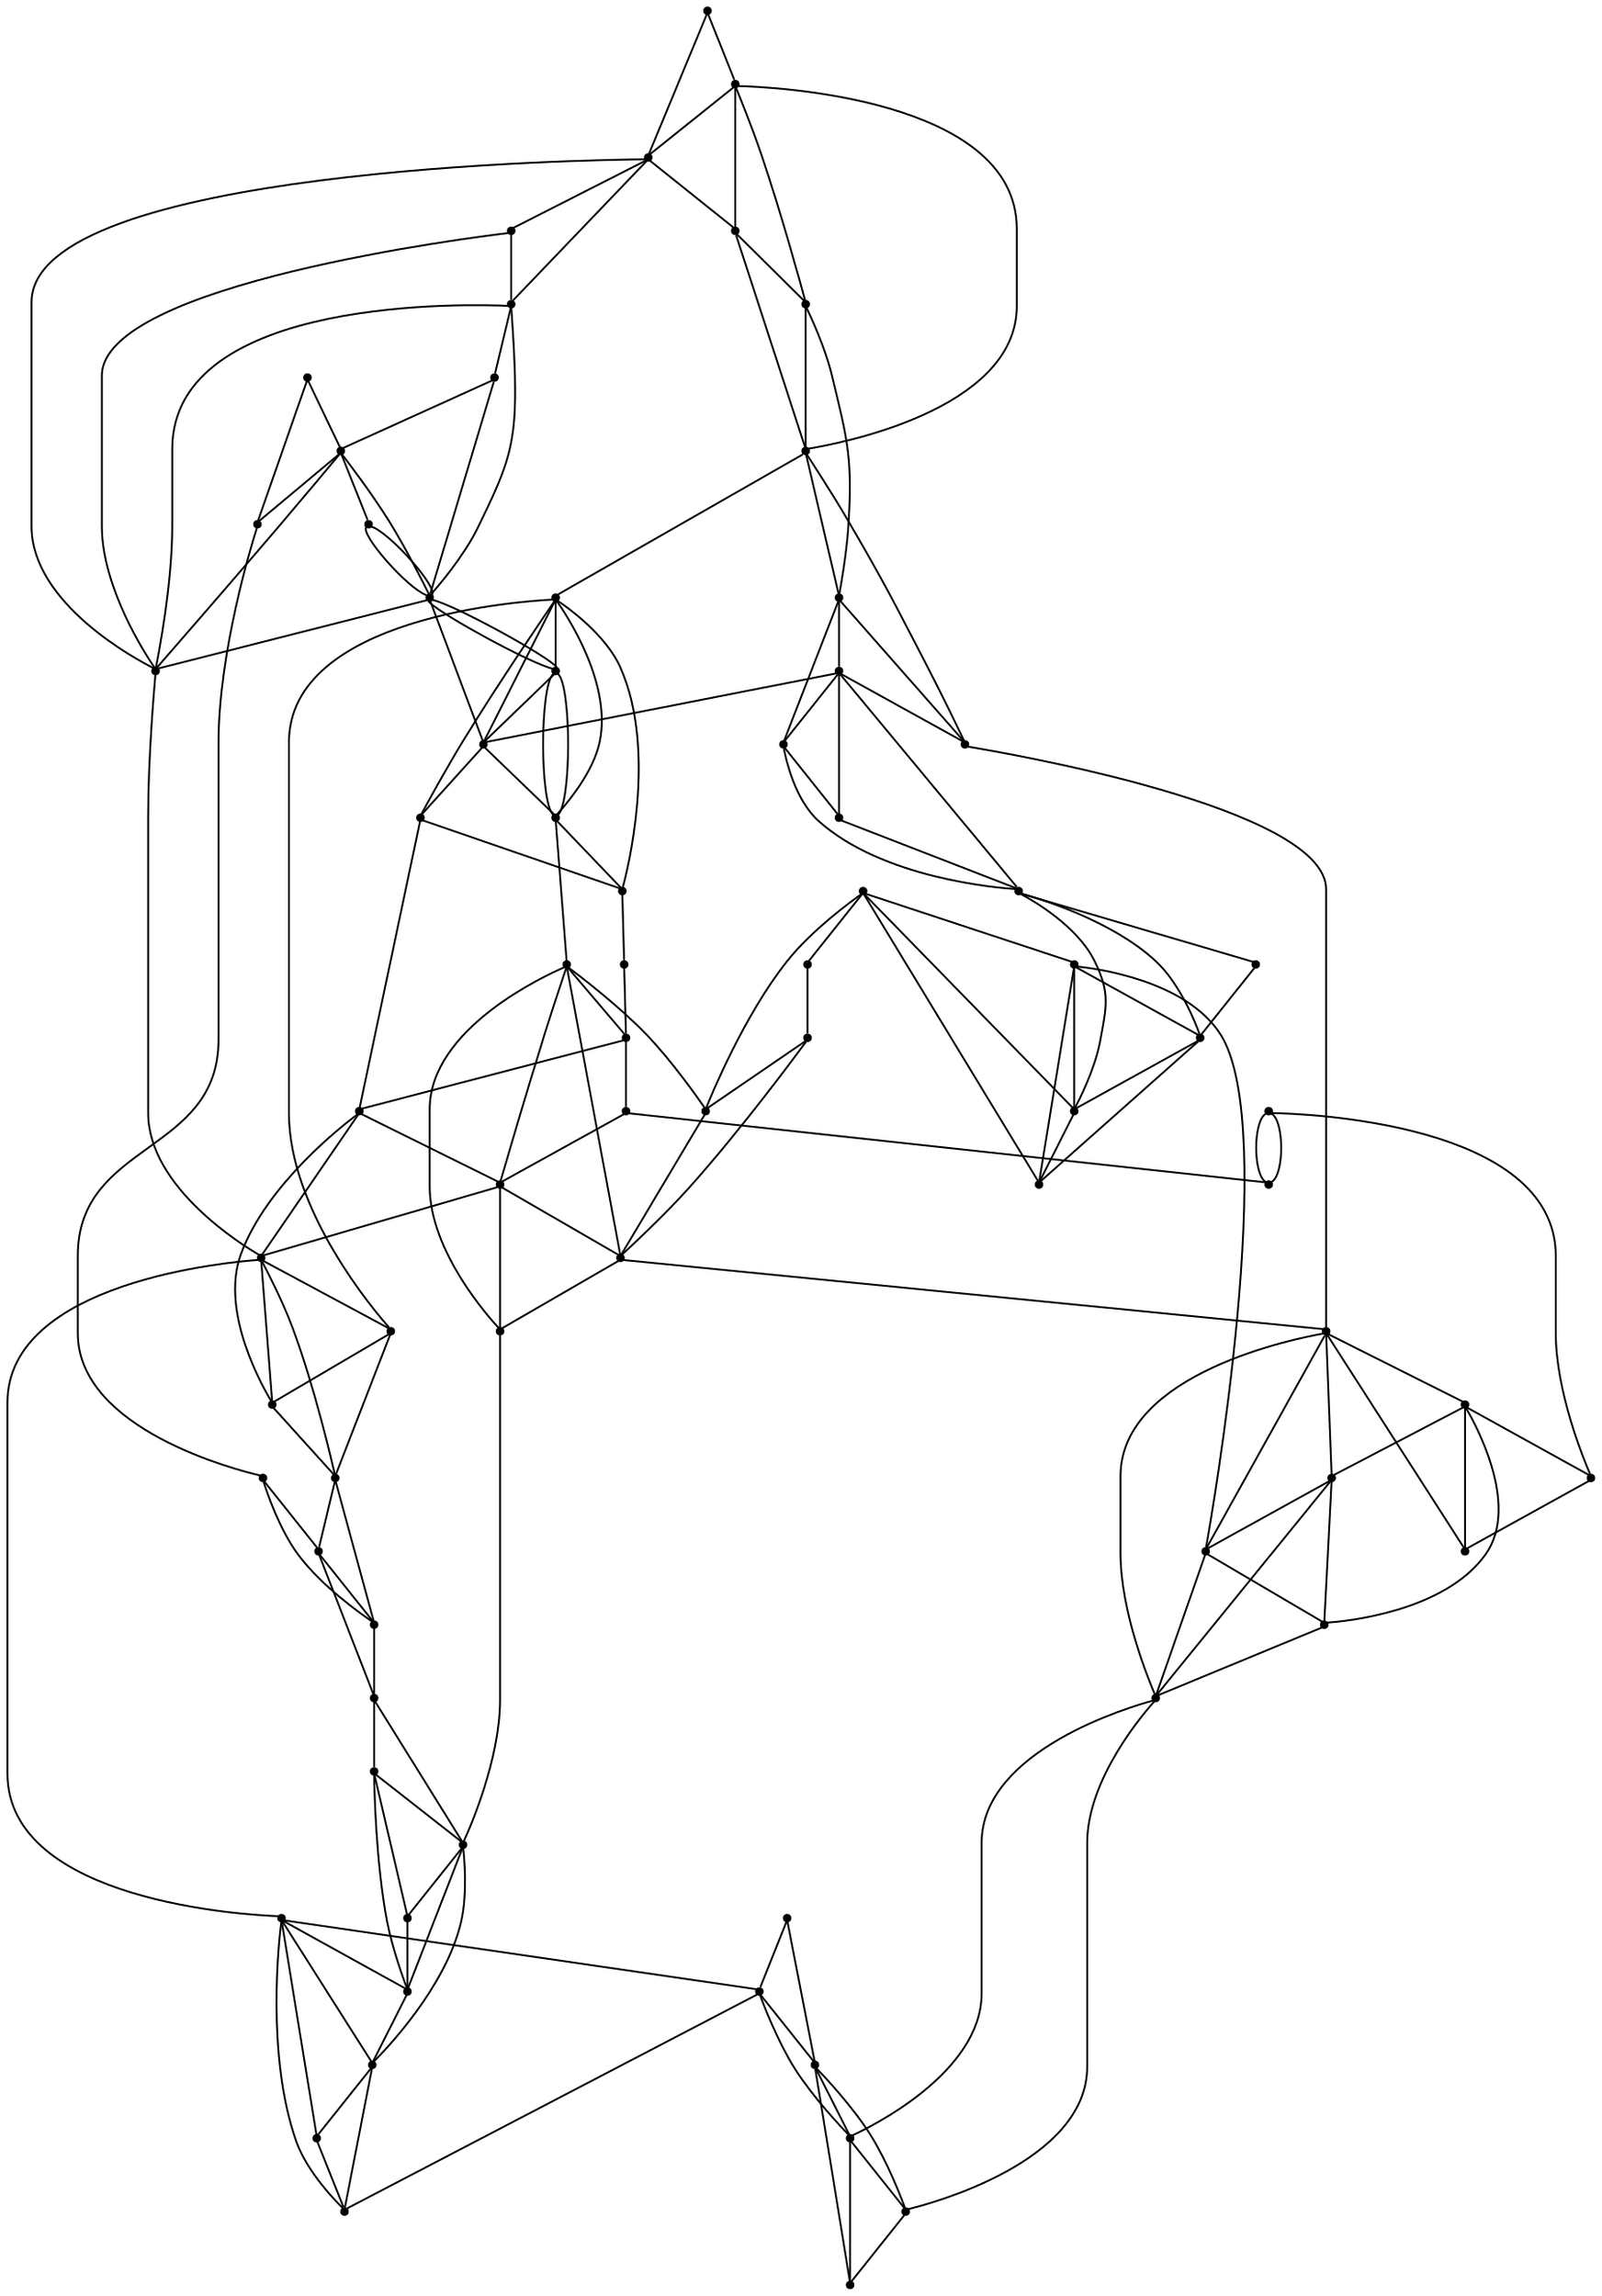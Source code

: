 graph {
  node [shape=point,comment="{\"directed\":false,\"doi\":\"10.1007/11618058_3\",\"figure\":\"5 (9)\"}"]

  v0 [pos="856.770843931686,2274.5246761723565"]
  v1 [pos="851.9043082303779,2289.024594792148"]
  v2 [pos="867.0894213299417,2250.3871156458263"]
  v3 [pos="862.6719431322674,2243.4860739791598"]
  v4 [pos="858.0940111736919,2229.399604964674"]
  v5 [pos="848.4744799236919,2214.5578894698824"]
  v6 [pos="837.6349722928778,2204.7287497604098"]
  v7 [pos="840.86474609375,2312.27466599983"]
  v8 [pos="821.3861078306686,2195.8277258956637"]
  v9 [pos="805.8874159702036,2312.3621497237887"]
  v10 [pos="825.6400481468023,2325.340194869459"]
  v11 [pos="792.6140920239826,2176.3392005050387"]
  v12 [pos="815.2714412245639,2335.4204688155855"]
  v13 [pos="794.8145008175873,2185.3495790247325"]
  v14 [pos="804.7424123364826,2347.8568905278253"]
  v15 [pos="791.3565656795058,2325.3892773076104"]
  v16 [pos="754.3111577943313,2184.6069210454034"]
  v17 [pos="782.7612327398256,2355.7141496424083"]
  v18 [pos="719.8474450399709,2312.3641842289967"]
  v19 [pos="607.6171852289244,2312.865244714837"]
  v20 [pos="771.7987895167151,2359.0652340336846"]
  v21 [pos="759.9736668786338,2189.861094324212"]
  v22 [pos="769.4045739462209,2184.7745769902276"]
  v23 [pos="689.4459642986919,2092.020403711419"]
  v24 [pos="715.4830963844477,2199.206848311842"]
  v25 [pos="750.7104628452034,2360.9557979985284"]
  v26 [pos="733.079085664971,2364.224643874586"]
  v27 [pos="742.1755564135174,2357.594413924635"]
  v28 [pos="741.1472247456395,2201.815211145501"]
  v29 [pos="748.417355559593,2194.94125382942"]
  v30 [pos="729.7201285428779,2209.9861019536065"]
  v31 [pos="712.5408770893896,2188.1735994104747"]
  v32 [pos="615.1925644985465,2185.914217798333"]
  v33 [pos="734.6147551780523,2348.09747076871"]
  v34 [pos="720.8424077943314,2337.6579159184503"]
  v35 [pos="717.7543445675872,2218.9651999557223"]
  v36 [pos="725.8475222565406,2333.4766898238863"]
  v37 [pos="705.8344249636627,2230.0902559046153"]
  v38 [pos="604.8093795421512,2343.1663387700128"]
  v39 [pos="693.1997842478197,2238.830808171054"]
  v40 [pos="701.013737736192,2278.843422103346"]
  v41 [pos="708.1744299600291,2239.026629297356"]
  v42 [pos="642.7726948582849,2279.0319317265557"]
  v43 [pos="680.1608852652616,2249.266294010898"]
  v44 [pos="700.2344090661337,2140.00166591845"]
  v45 [pos="698.0631881359011,2131.4236197555265"]
  v46 [pos="689.4615756722384,2228.923594324212"]
  v47 [pos="701.2721043786337,2160.2402243697848"]
  v48 [pos="666.5896098292151,2259.616330631992"]
  v49 [pos="689.2854946402616,2107.407875228346"]
  v50 [pos="682.5446720566861,2095.0151953780855"]
  v51 [pos="659.2351267260174,2268.578834701002"]
  v52 [pos="627.2406181867732,2287.4412411137628"]
  v53 [pos="665.5654592114826,2079.723536340813"]
  v54 [pos="656.3293922601745,2078.255895146152"]
  v55 [pos="651.704562590843,2075.270385909498"]
  v56 [pos="633.3678120457848,2094.9808631026945"]
  v57 [pos="615.0060705850291,2279.124692448398"]
  v58 [pos="627.6875931140988,2097.6975633386974"]
  v59 [pos="605.1834007085755,2307.0808285161065"]
  v60 [pos="584.7212777071221,2231.582883366367"]
  v61 [pos="609.8884334120639,2159.497566390455"]
  v62 [pos="608.9841183684593,2138.195533919752"]
  v63 [pos="596.5943154978198,2316.080907353183"]
  v64 [pos="590.1306027434593,2324.224586654127"]
  v65 [pos="586.8039494004361,2195.064214237949"]
  v66 [pos="587.7020326126453,2334.17039252164"]
  v67 [pos="580.6653093204941,2321.1725109501886"]
  v68 [pos="565.8562999636628,2283.5902406458263"]
  v69 [pos="568.2056845021802,2295.0808081710543"]
  v70 [pos="573.818179960029,2303.410072493971"]
  v71 [pos="585.4839139716569,2338.5871761723565"]
  v72 [pos="572.3971157340117,2230.3860856775646"]
  v73 [pos="564.9978174963663,2245.149536300123"]
  v74 [pos="562.2097883357558,2260.2663550460543"]
  v75 [pos="560.5751090116279,2271.123555668613"]

  v0 -- v1 [id="-1",pos="856.770843931686,2274.5246761723565 851.9043082303779,2289.024594792148 851.9043082303779,2289.024594792148 851.9043082303779,2289.024594792148"]
  v75 -- v74 [id="-2",pos="560.5751090116279,2271.123555668613 562.2097883357558,2260.2663550460543 562.2097883357558,2260.2663550460543 562.2097883357558,2260.2663550460543"]
  v74 -- v73 [id="-4",pos="562.2097883357558,2260.2663550460543 564.9978174963663,2245.149536300123 564.9978174963663,2245.149536300123 564.9978174963663,2245.149536300123"]
  v74 -- v72 [id="-6",pos="562.2097883357558,2260.2663550460543 572.3971157340117,2230.3860856775646 572.3971157340117,2230.3860856775646 572.3971157340117,2230.3860856775646"]
  v75 -- v68 [id="-13",pos="560.5751090116279,2271.123555668613 565.8562999636628,2283.5902406458263 565.8562999636628,2283.5902406458263 565.8562999636628,2283.5902406458263"]
  v68 -- v69 [id="-14",pos="565.8562999636628,2283.5902406458263 568.2056845021802,2295.0808081710543 568.2056845021802,2295.0808081710543 568.2056845021802,2295.0808081710543"]
  v68 -- v70 [id="-17",pos="565.8562999636628,2283.5902406458263 573.818179960029,2303.410072493971 573.818179960029,2303.410072493971 573.818179960029,2303.410072493971"]
  v73 -- v72 [id="-24",pos="564.9978174963663,2245.149536300123 572.3971157340117,2230.3860856775646 572.3971157340117,2230.3860856775646 572.3971157340117,2230.3860856775646"]
  v74 -- v68 [id="-25",pos="562.2097883357558,2260.2663550460543 565.8562999636628,2283.5902406458263 565.8562999636628,2283.5902406458263 565.8562999636628,2283.5902406458263"]
  v74 -- v60 [id="-29",pos="562.2097883357558,2260.2663550460543 584.7212777071221,2231.582883366367 584.7212777071221,2231.582883366367 584.7212777071221,2231.582883366367"]
  v72 -- v65 [id="-41",pos="572.3971157340117,2230.3860856775646 586.8039494004361,2195.064214237949 586.8039494004361,2195.064214237949 586.8039494004361,2195.064214237949"]
  v68 -- v73 [id="-42",pos="565.8562999636628,2283.5902406458263 564.9978174963663,2245.149536300123 564.9978174963663,2245.149536300123 564.9978174963663,2245.149536300123"]
  v73 -- v60 [id="-52",pos="564.9978174963663,2245.149536300123 584.7212777071221,2231.582883366367 584.7212777071221,2231.582883366367 584.7212777071221,2231.582883366367"]
  v68 -- v19 [id="-62",pos="565.8562999636628,2283.5902406458263 607.6171852289244,2312.865244714837 607.6171852289244,2312.865244714837 607.6171852289244,2312.865244714837"]
  v2 -- v0 [id="-67",pos="867.0894213299417,2250.3871156458263 856.770843931686,2274.5246761723565 856.770843931686,2274.5246761723565 856.770843931686,2274.5246761723565"]
  v69 -- v70 [id="-69",pos="568.2056845021802,2295.0808081710543 573.818179960029,2303.410072493971 573.818179960029,2303.410072493971 573.818179960029,2303.410072493971"]
  v70 -- v67 [id="-70",pos="573.818179960029,2303.410072493971 580.6653093204941,2321.1725109501886 580.6653093204941,2321.1725109501886 580.6653093204941,2321.1725109501886"]
  v69 -- v19 [id="-73",pos="568.2056845021802,2295.0808081710543 607.6171852289244,2312.865244714837 607.6171852289244,2312.865244714837 607.6171852289244,2312.865244714837"]
  v72 -- v60 [id="-92",pos="572.3971157340117,2230.3860856775646 584.7212777071221,2231.582883366367 584.7212777071221,2231.582883366367 584.7212777071221,2231.582883366367"]
  v70 -- v63 [id="-96",pos="573.818179960029,2303.410072493971 596.5943154978198,2316.080907353183 596.5943154978198,2316.080907353183 596.5943154978198,2316.080907353183"]
  v70 -- v19 [id="-97",pos="573.818179960029,2303.410072493971 607.6171852289244,2312.865244714837 607.6171852289244,2312.865244714837 607.6171852289244,2312.865244714837"]
  v67 -- v66 [id="-106",pos="580.6653093204941,2321.1725109501886 587.7020326126453,2334.17039252164 587.7020326126453,2334.17039252164 587.7020326126453,2334.17039252164"]
  v67 -- v63 [id="-107",pos="580.6653093204941,2321.1725109501886 596.5943154978198,2316.080907353183 596.5943154978198,2316.080907353183 596.5943154978198,2316.080907353183"]
  v63 -- v19 [id="-115",pos="596.5943154978198,2316.080907353183 607.6171852289244,2312.865244714837 607.6171852289244,2312.865244714837 607.6171852289244,2312.865244714837"]
  v71 -- v66 [id="-120",pos="585.4839139716569,2338.5871761723565 587.7020326126453,2334.17039252164 587.7020326126453,2334.17039252164 587.7020326126453,2334.17039252164"]
  v66 -- v64 [id="-121",pos="587.7020326126453,2334.17039252164 590.1306027434593,2324.224586654127 590.1306027434593,2324.224586654127 590.1306027434593,2324.224586654127"]
  v60 -- v65 [id="-123",pos="584.7212777071221,2231.582883366367 586.8039494004361,2195.064214237949 586.8039494004361,2195.064214237949 586.8039494004361,2195.064214237949"]
  v66 -- v63 [id="-131",pos="587.7020326126453,2334.17039252164 596.5943154978198,2316.080907353183 596.5943154978198,2316.080907353183 596.5943154978198,2316.080907353183"]
  v60 -- v32 [id="-137",pos="584.7212777071221,2231.582883366367 615.1925644985465,2185.914217798333 615.1925644985465,2185.914217798333 615.1925644985465,2185.914217798333"]
  v64 -- v63 [id="-146",pos="590.1306027434593,2324.224586654127 596.5943154978198,2316.080907353183 596.5943154978198,2316.080907353183 596.5943154978198,2316.080907353183"]
  v71 -- v38 [id="-155",pos="585.4839139716569,2338.5871761723565 604.8093795421512,2343.1663387700128 604.8093795421512,2343.1663387700128 604.8093795421512,2343.1663387700128"]
  v60 -- v42 [id="-159",pos="584.7212777071221,2231.582883366367 642.7726948582849,2279.0319317265557 642.7726948582849,2279.0319317265557 642.7726948582849,2279.0319317265557"]
  v65 -- v62 [id="-165",pos="586.8039494004361,2195.064214237949 608.9841183684593,2138.195533919752 608.9841183684593,2138.195533919752 608.9841183684593,2138.195533919752"]
  v65 -- v61 [id="-172",pos="586.8039494004361,2195.064214237949 609.8884334120639,2159.497566390455 609.8884334120639,2159.497566390455 609.8884334120639,2159.497566390455"]
  v65 -- v32 [id="-180",pos="586.8039494004361,2195.064214237949 615.1925644985465,2185.914217798333 615.1925644985465,2185.914217798333 615.1925644985465,2185.914217798333"]
  v66 -- v19 [id="-181",pos="587.7020326126453,2334.17039252164 607.6171852289244,2312.865244714837 607.6171852289244,2312.865244714837 607.6171852289244,2312.865244714837"]
  v64 -- v63 [id="-183",pos="590.1306027434593,2324.224586654127 588.9762354651162,2332.0943071131114 588.9762354651162,2332.0943071131114 588.9762354651162,2332.0943071131114 589.7346747819768,2332.3610816085543 589.7346747819768,2332.3610816085543 589.7346747819768,2332.3610816085543 596.5943154978198,2316.080907353183 596.5943154978198,2316.080907353183 596.5943154978198,2316.080907353183"]
  v63 -- v59 [id="-186",pos="596.5943154978198,2316.080907353183 589.2262718023255,2332.1484758142833 589.2262718023255,2332.1484758142833 589.2262718023255,2332.1484758142833 589.9389262354651,2332.4943416997003 589.9389262354651,2332.4943416997003 589.9389262354651,2332.4943416997003 605.1834007085755,2307.0808285161065 605.1834007085755,2307.0808285161065 605.1834007085755,2307.0808285161065"]
  v63 -- v59 [id="-187",pos="596.5943154978198,2316.080907353183 605.1834007085755,2307.0808285161065 605.1834007085755,2307.0808285161065 605.1834007085755,2307.0808285161065"]
  v66 -- v38 [id="-190",pos="587.7020326126453,2334.17039252164 604.8093795421512,2343.1663387700128 604.8093795421512,2343.1663387700128 604.8093795421512,2343.1663387700128"]
  v63 -- v57 [id="-214",pos="596.5943154978198,2316.080907353183 615.0060705850291,2279.124692448398 615.0060705850291,2279.124692448398 615.0060705850291,2279.124692448398"]
  v59 -- v52 [id="-220",pos="605.1834007085755,2307.0808285161065 627.2406181867732,2287.4412411137628 627.2406181867732,2287.4412411137628 627.2406181867732,2287.4412411137628"]
  v59 -- v52 [id="-233",pos="605.1834007085755,2307.0808285161065 600.7033975290698,2313.8028337244396 600.7033975290698,2313.8028337244396 600.7033975290698,2313.8028337244396 601.3034974563953,2314.2944210454034 601.3034974563953,2314.2944210454034 601.3034974563953,2314.2944210454034 627.2406181867732,2287.4412411137628 627.2406181867732,2287.4412411137628 627.2406181867732,2287.4412411137628"]
  v52 -- v46 [id="-245",pos="627.2406181867732,2287.4412411137628 689.4615756722384,2228.923594324212 689.4615756722384,2228.923594324212 689.4615756722384,2228.923594324212"]
  v59 -- v57 [id="-251",pos="605.1834007085755,2307.0808285161065 615.0060705850291,2279.124692448398 615.0060705850291,2279.124692448398 615.0060705850291,2279.124692448398"]
  v52 -- v42 [id="-267",pos="627.2406181867732,2287.4412411137628 642.7726948582849,2279.0319317265557 642.7726948582849,2279.0319317265557 642.7726948582849,2279.0319317265557"]
  v38 -- v26 [id="-270",pos="604.8093795421512,2343.1663387700128 733.079085664971,2364.224643874586 733.079085664971,2364.224643874586 733.079085664971,2364.224643874586"]
  v62 -- v58 [id="-279",pos="608.9841183684593,2138.195533919752 627.6875931140988,2097.6975633386974 627.6875931140988,2097.6975633386974 627.6875931140988,2097.6975633386974"]
  v61 -- v62 [id="-280",pos="609.8884334120639,2159.497566390455 608.9841183684593,2138.195533919752 608.9841183684593,2138.195533919752 608.9841183684593,2138.195533919752"]
  v62 -- v56 [id="-282",pos="608.9841183684593,2138.195533919752 633.3678120457848,2094.9808631026945 633.3678120457848,2094.9808631026945 633.3678120457848,2094.9808631026945"]
  v61 -- v32 [id="-285",pos="609.8884334120639,2159.497566390455 615.1925644985465,2185.914217798333 615.1925644985465,2185.914217798333 615.1925644985465,2185.914217798333"]
  v19 -- v18 [id="-286",pos="607.6171852289244,2312.865244714837 719.8474450399709,2312.3641842289967 719.8474450399709,2312.3641842289967 719.8474450399709,2312.3641842289967"]
  v18 -- v9 [id="-287",pos="719.8474450399709,2312.3641842289967 805.8874159702036,2312.3621497237887 805.8874159702036,2312.3621497237887 805.8874159702036,2312.3621497237887"]
  v61 -- v58 [id="-290",pos="609.8884334120639,2159.497566390455 627.6875931140988,2097.6975633386974 627.6875931140988,2097.6975633386974 627.6875931140988,2097.6975633386974"]
  v61 -- v56 [id="-291",pos="609.8884334120639,2159.497566390455 633.3678120457848,2094.9808631026945 633.3678120457848,2094.9808631026945 633.3678120457848,2094.9808631026945"]
  v61 -- v57 [id="-295",pos="609.8884334120639,2159.497566390455 615.0060705850291,2279.124692448398 615.0060705850291,2279.124692448398 615.0060705850291,2279.124692448398"]
  v57 -- v51 [id="-318",pos="615.0060705850291,2279.124692448398 659.2351267260174,2268.578834701002 659.2351267260174,2268.578834701002 659.2351267260174,2268.578834701002"]
  v57 -- v52 [id="-319",pos="615.0060705850291,2279.124692448398 627.2406181867732,2287.4412411137628 627.2406181867732,2287.4412411137628 627.2406181867732,2287.4412411137628"]
  v57 -- v42 [id="-320",pos="615.0060705850291,2279.124692448398 642.7726948582849,2279.0319317265557 642.7726948582849,2279.0319317265557 642.7726948582849,2279.0319317265557"]
  v32 -- v16 [id="-323",pos="615.1925644985465,2185.914217798333 754.3111577943313,2184.6069210454034 754.3111577943313,2184.6069210454034 754.3111577943313,2184.6069210454034"]
  v52 -- v48 [id="-340",pos="627.2406181867732,2287.4412411137628 666.5896098292151,2259.616330631992 666.5896098292151,2259.616330631992 666.5896098292151,2259.616330631992"]
  v42 -- v51 [id="-342",pos="642.7726948582849,2279.0319317265557 659.2351267260174,2268.578834701002 659.2351267260174,2268.578834701002 659.2351267260174,2268.578834701002"]
  v58 -- v56 [id="-344",pos="627.6875931140988,2097.6975633386974 633.3678120457848,2094.9808631026945 633.3678120457848,2094.9808631026945 633.3678120457848,2094.9808631026945"]
  v56 -- v55 [id="-345",pos="633.3678120457848,2094.9808631026945 651.704562590843,2075.270385909498 651.704562590843,2075.270385909498 651.704562590843,2075.270385909498"]
  v56 -- v54 [id="-347",pos="633.3678120457848,2094.9808631026945 656.3293922601745,2078.255895146152 656.3293922601745,2078.255895146152 656.3293922601745,2078.255895146152"]
  v56 -- v53 [id="-363",pos="633.3678120457848,2094.9808631026945 665.5654592114826,2079.723536340813 665.5654592114826,2079.723536340813 665.5654592114826,2079.723536340813"]
  v42 -- v59 [id="-373",pos="642.7726948582849,2279.0319317265557 605.1834007085755,2307.0808285161065 605.1834007085755,2307.0808285161065 605.1834007085755,2307.0808285161065"]
  v42 -- v48 [id="-375",pos="642.7726948582849,2279.0319317265557 666.5896098292151,2259.616330631992 666.5896098292151,2259.616330631992 666.5896098292151,2259.616330631992"]
  v48 -- v43 [id="-377",pos="666.5896098292151,2259.616330631992 680.1608852652616,2249.266294010898 680.1608852652616,2249.266294010898 680.1608852652616,2249.266294010898"]
  v42 -- v34 [id="-382",pos="642.7726948582849,2279.0319317265557 720.8424077943314,2337.6579159184503 720.8424077943314,2337.6579159184503 720.8424077943314,2337.6579159184503"]
  v3 -- v4 [id="-384",pos="862.6719431322674,2243.4860739791598 858.0940111736919,2229.399604964674 858.0940111736919,2229.399604964674 858.0940111736919,2229.399604964674"]
  v2 -- v3 [id="-385",pos="867.0894213299417,2250.3871156458263 862.6719431322674,2243.4860739791598 862.6719431322674,2243.4860739791598 862.6719431322674,2243.4860739791598"]
  v55 -- v54 [id="-395",pos="651.704562590843,2075.270385909498 656.3293922601745,2078.255895146152 656.3293922601745,2078.255895146152 656.3293922601745,2078.255895146152"]
  v54 -- v53 [id="-397",pos="656.3293922601745,2078.255895146152 665.5654592114826,2079.723536340813 665.5654592114826,2079.723536340813 665.5654592114826,2079.723536340813"]
  v53 -- v23 [id="-398",pos="665.5654592114826,2079.723536340813 689.4459642986919,2092.020403711419 689.4459642986919,2092.020403711419 689.4459642986919,2092.020403711419"]
  v4 -- v5 [id="-401",pos="858.0940111736919,2229.399604964674 848.4744799236919,2214.5578894698824 848.4744799236919,2214.5578894698824 848.4744799236919,2214.5578894698824"]
  v54 -- v50 [id="-418",pos="656.3293922601745,2078.255895146152 682.5446720566861,2095.0151953780855 682.5446720566861,2095.0151953780855 682.5446720566861,2095.0151953780855"]
  v51 -- v48 [id="-423",pos="659.2351267260174,2268.578834701002 666.5896098292151,2259.616330631992 666.5896098292151,2259.616330631992 666.5896098292151,2259.616330631992"]
  v43 -- v39 [id="-428",pos="680.1608852652616,2249.266294010898 693.1997842478197,2238.830808171054 693.1997842478197,2238.830808171054 693.1997842478197,2238.830808171054"]
  v51 -- v40 [id="-433",pos="659.2351267260174,2268.578834701002 701.013737736192,2278.843422103346 701.013737736192,2278.843422103346 701.013737736192,2278.843422103346"]
  v53 -- v49 [id="-451",pos="665.5654592114826,2079.723536340813 689.2854946402616,2107.407875228346 689.2854946402616,2107.407875228346 689.2854946402616,2107.407875228346"]
  v53 -- v50 [id="-453",pos="665.5654592114826,2079.723536340813 682.5446720566861,2095.0151953780855 682.5446720566861,2095.0151953780855 682.5446720566861,2095.0151953780855"]
  v39 -- v37 [id="-460",pos="693.1997842478197,2238.830808171054 705.8344249636627,2230.0902559046153 705.8344249636627,2230.0902559046153 705.8344249636627,2230.0902559046153"]
  v37 -- v35 [id="-478",pos="705.8344249636627,2230.0902559046153 717.7543445675872,2218.9651999557223 717.7543445675872,2218.9651999557223 717.7543445675872,2218.9651999557223"]
  v50 -- v49 [id="-490",pos="682.5446720566861,2095.0151953780855 689.2854946402616,2107.407875228346 689.2854946402616,2107.407875228346 689.2854946402616,2107.407875228346"]
  v49 -- v45 [id="-491",pos="689.2854946402616,2107.407875228346 698.0631881359011,2131.4236197555265 698.0631881359011,2131.4236197555265 698.0631881359011,2131.4236197555265"]
  v45 -- v44 [id="-492",pos="698.0631881359011,2131.4236197555265 700.2344090661337,2140.00166591845 700.2344090661337,2140.00166591845 700.2344090661337,2140.00166591845"]
  v50 -- v23 [id="-496",pos="682.5446720566861,2095.0151953780855 689.4459642986919,2092.020403711419 689.4459642986919,2092.020403711419 689.4459642986919,2092.020403711419"]
  v23 -- v54 [id="-498",pos="689.4459642986919,2092.020403711419 656.3293922601745,2078.255895146152 656.3293922601745,2078.255895146152 656.3293922601745,2078.255895146152"]
  v49 -- v23 [id="-515",pos="689.2854946402616,2107.407875228346 689.4459642986919,2092.020403711419 689.4459642986919,2092.020403711419 689.4459642986919,2092.020403711419"]
  v46 -- v47 [id="-518",pos="689.4615756722384,2228.923594324212 701.2721043786337,2160.2402243697848 701.2721043786337,2160.2402243697848 701.2721043786337,2160.2402243697848"]
  v46 -- v31 [id="-524",pos="689.4615756722384,2228.923594324212 712.5408770893896,2188.1735994104747 712.5408770893896,2188.1735994104747 712.5408770893896,2188.1735994104747"]
  v49 -- v47 [id="-525",pos="689.2854946402616,2107.407875228346 701.2721043786337,2160.2402243697848 701.2721043786337,2160.2402243697848 701.2721043786337,2160.2402243697848"]
  v46 -- v39 [id="-529",pos="689.4615756722384,2228.923594324212 693.1997842478197,2238.830808171054 693.1997842478197,2238.830808171054 693.1997842478197,2238.830808171054"]
  v39 -- v40 [id="-530",pos="693.1997842478197,2238.830808171054 701.013737736192,2278.843422103346 701.013737736192,2278.843422103346 701.013737736192,2278.843422103346"]
  v46 -- v24 [id="-532",pos="689.4615756722384,2228.923594324212 715.4830963844477,2199.206848311842 715.4830963844477,2199.206848311842 715.4830963844477,2199.206848311842"]
  v23 -- v11 [id="-537",pos="689.4459642986919,2092.020403711419 792.6140920239826,2176.3392005050387 792.6140920239826,2176.3392005050387 792.6140920239826,2176.3392005050387"]
  v46 -- v41 [id="-539",pos="689.4615756722384,2228.923594324212 708.1744299600291,2239.026629297356 708.1744299600291,2239.026629297356 708.1744299600291,2239.026629297356"]
  v35 -- v30 [id="-552",pos="717.7543445675872,2218.9651999557223 729.7201285428779,2209.9861019536065 729.7201285428779,2209.9861019536065 729.7201285428779,2209.9861019536065"]
  v44 -- v47 [id="-566",pos="700.2344090661337,2140.00166591845 701.2721043786337,2160.2402243697848 701.2721043786337,2160.2402243697848 701.2721043786337,2160.2402243697848"]
  v44 -- v31 [id="-569",pos="700.2344090661337,2140.00166591845 712.5408770893896,2188.1735994104747 712.5408770893896,2188.1735994104747 712.5408770893896,2188.1735994104747"]
  v31 -- v24 [id="-570",pos="712.5408770893896,2188.1735994104747 715.4830963844477,2199.206848311842 715.4830963844477,2199.206848311842 715.4830963844477,2199.206848311842"]
  v40 -- v41 [id="-593",pos="701.013737736192,2278.843422103346 708.1744299600291,2239.026629297356 708.1744299600291,2239.026629297356 708.1744299600291,2239.026629297356"]
  v40 -- v36 [id="-608",pos="701.013737736192,2278.843422103346 725.8475222565406,2333.4766898238863 725.8475222565406,2333.4766898238863 725.8475222565406,2333.4766898238863"]
  v40 -- v18 [id="-609",pos="701.013737736192,2278.843422103346 719.8474450399709,2312.3641842289967 719.8474450399709,2312.3641842289967 719.8474450399709,2312.3641842289967"]
  v47 -- v31 [id="-610",pos="701.2721043786337,2160.2402243697848 712.5408770893896,2188.1735994104747 712.5408770893896,2188.1735994104747 712.5408770893896,2188.1735994104747"]
  v37 -- v41 [id="-626",pos="705.8344249636627,2230.0902559046153 708.1744299600291,2239.026629297356 708.1744299600291,2239.026629297356 708.1744299600291,2239.026629297356"]
  v30 -- v28 [id="-632",pos="729.7201285428779,2209.9861019536065 741.1472247456395,2201.815211145501 741.1472247456395,2201.815211145501 741.1472247456395,2201.815211145501"]
  v41 -- v31 [id="-638",pos="708.1744299600291,2239.026629297356 712.5408770893896,2188.1735994104747 712.5408770893896,2188.1735994104747 712.5408770893896,2188.1735994104747"]
  v41 -- v24 [id="-641",pos="708.1744299600291,2239.026629297356 715.4830963844477,2199.206848311842 715.4830963844477,2199.206848311842 715.4830963844477,2199.206848311842"]
  v41 -- v18 [id="-645",pos="708.1744299600291,2239.026629297356 719.8474450399709,2312.3641842289967 719.8474450399709,2312.3641842289967 719.8474450399709,2312.3641842289967"]
  v31 -- v16 [id="-661",pos="712.5408770893896,2188.1735994104747 754.3111577943313,2184.6069210454034 754.3111577943313,2184.6069210454034 754.3111577943313,2184.6069210454034"]
  v24 -- v15 [id="-686",pos="715.4830963844477,2199.206848311842 791.3565656795058,2325.3892773076104 791.3565656795058,2325.3892773076104 791.3565656795058,2325.3892773076104"]
  v28 -- v29 [id="-690",pos="741.1472247456395,2201.815211145501 748.417355559593,2194.94125382942 748.417355559593,2194.94125382942 748.417355559593,2194.94125382942"]
  v18 -- v34 [id="-705",pos="719.8474450399709,2312.3641842289967 720.8424077943314,2337.6579159184503 720.8424077943314,2337.6579159184503 720.8424077943314,2337.6579159184503"]
  v18 -- v36 [id="-707",pos="719.8474450399709,2312.3641842289967 725.8475222565406,2333.4766898238863 725.8475222565406,2333.4766898238863 725.8475222565406,2333.4766898238863"]
  v18 -- v33 [id="-708",pos="719.8474450399709,2312.3641842289967 734.6147551780523,2348.09747076871 734.6147551780523,2348.09747076871 734.6147551780523,2348.09747076871"]
  v34 -- v36 [id="-711",pos="720.8424077943314,2337.6579159184503 725.8475222565406,2333.4766898238863 725.8475222565406,2333.4766898238863 725.8475222565406,2333.4766898238863"]
  v34 -- v33 [id="-714",pos="720.8424077943314,2337.6579159184503 734.6147551780523,2348.09747076871 734.6147551780523,2348.09747076871 734.6147551780523,2348.09747076871"]
  v33 -- v27 [id="-715",pos="734.6147551780523,2348.09747076871 742.1755564135174,2357.594413924635 742.1755564135174,2357.594413924635 742.1755564135174,2357.594413924635"]
  v33 -- v25 [id="-718",pos="734.6147551780523,2348.09747076871 750.7104628452034,2360.9557979985284 750.7104628452034,2360.9557979985284 750.7104628452034,2360.9557979985284"]
  v36 -- v33 [id="-728",pos="725.8475222565406,2333.4766898238863 734.6147551780523,2348.09747076871 734.6147551780523,2348.09747076871 734.6147551780523,2348.09747076871"]
  v30 -- v35 [id="-740",pos="729.7201285428779,2209.9861019536065 728.8189135174418,2206.3486609542574 728.8189135174418,2206.3486609542574 728.8189135174418,2206.3486609542574 707.9608466569767,2217.5984575037364 707.9608466569767,2217.5984575037364 707.9608466569767,2217.5984575037364 710.0654251453489,2220.6901424809503 710.0654251453489,2220.6901424809503 710.0654251453489,2220.6901424809503 717.7543445675872,2218.9651999557223 717.7543445675872,2218.9651999557223 717.7543445675872,2218.9651999557223"]
  v29 -- v21 [id="-746",pos="748.417355559593,2194.94125382942 759.9736668786338,2189.861094324212 759.9736668786338,2189.861094324212 759.9736668786338,2189.861094324212"]
  v26 -- v27 [id="-758",pos="733.079085664971,2364.224643874586 742.1755564135174,2357.594413924635 742.1755564135174,2357.594413924635 742.1755564135174,2357.594413924635"]
  v26 -- v25 [id="-760",pos="733.079085664971,2364.224643874586 750.7104628452034,2360.9557979985284 750.7104628452034,2360.9557979985284 750.7104628452034,2360.9557979985284"]
  v25 -- v20 [id="-762",pos="750.7104628452034,2360.9557979985284 771.7987895167151,2359.0652340336846 771.7987895167151,2359.0652340336846 771.7987895167151,2359.0652340336846"]
  v20 -- v17 [id="-763",pos="771.7987895167151,2359.0652340336846 782.7612327398256,2355.7141496424083 782.7612327398256,2355.7141496424083 782.7612327398256,2355.7141496424083"]
  v21 -- v22 [id="-798",pos="759.9736668786338,2189.861094324212 769.4045739462209,2184.7745769902276 769.4045739462209,2184.7745769902276 769.4045739462209,2184.7745769902276"]
  v27 -- v25 [id="-804",pos="742.1755564135174,2357.594413924635 750.7104628452034,2360.9557979985284 750.7104628452034,2360.9557979985284 750.7104628452034,2360.9557979985284"]
  v27 -- v20 [id="-805",pos="742.1755564135174,2357.594413924635 771.7987895167151,2359.0652340336846 771.7987895167151,2359.0652340336846 771.7987895167151,2359.0652340336846"]
  v29 -- v16 [id="-823",pos="748.417355559593,2194.94125382942 754.3111577943313,2184.6069210454034 754.3111577943313,2184.6069210454034 754.3111577943313,2184.6069210454034"]
  v16 -- v21 [id="-845",pos="754.3111577943313,2184.6069210454034 759.9736668786338,2189.861094324212 759.9736668786338,2189.861094324212 759.9736668786338,2189.861094324212"]
  v16 -- v11 [id="-846",pos="754.3111577943313,2184.6069210454034 792.6140920239826,2176.3392005050387 792.6140920239826,2176.3392005050387 792.6140920239826,2176.3392005050387"]
  v16 -- v22 [id="-850",pos="754.3111577943313,2184.6069210454034 769.4045739462209,2184.7745769902276 769.4045739462209,2184.7745769902276 769.4045739462209,2184.7745769902276"]
  v22 -- v13 [id="-851",pos="769.4045739462209,2184.7745769902276 794.8145008175873,2185.3495790247325 794.8145008175873,2185.3495790247325 794.8145008175873,2185.3495790247325"]
  v22 -- v8 [id="-854",pos="769.4045739462209,2184.7745769902276 821.3861078306686,2195.8277258956637 821.3861078306686,2195.8277258956637 821.3861078306686,2195.8277258956637"]
  v21 -- v28 [id="-863",pos="759.9736668786338,2189.861094324212 741.1472247456395,2201.815211145501 741.1472247456395,2201.815211145501 741.1472247456395,2201.815211145501"]
  v21 -- v13 [id="-868",pos="759.9736668786338,2189.861094324212 794.8145008175873,2185.3495790247325 794.8145008175873,2185.3495790247325 794.8145008175873,2185.3495790247325"]
  v22 -- v11 [id="-887",pos="769.4045739462209,2184.7745769902276 792.6140920239826,2176.3392005050387 792.6140920239826,2176.3392005050387 792.6140920239826,2176.3392005050387"]
  v20 -- v15 [id="-891",pos="771.7987895167151,2359.0652340336846 791.3565656795058,2325.3892773076104 791.3565656795058,2325.3892773076104 791.3565656795058,2325.3892773076104"]
  v17 -- v14 [id="-894",pos="782.7612327398256,2355.7141496424083 804.7424123364826,2347.8568905278253 804.7424123364826,2347.8568905278253 804.7424123364826,2347.8568905278253"]
  v17 -- v15 [id="-907",pos="782.7612327398256,2355.7141496424083 791.3565656795058,2325.3892773076104 791.3565656795058,2325.3892773076104 791.3565656795058,2325.3892773076104"]
  v17 -- v12 [id="-909",pos="782.7612327398256,2355.7141496424083 815.2714412245639,2335.4204688155855 815.2714412245639,2335.4204688155855 815.2714412245639,2335.4204688155855"]
  v15 -- v14 [id="-927",pos="791.3565656795058,2325.3892773076104 804.7424123364826,2347.8568905278253 804.7424123364826,2347.8568905278253 804.7424123364826,2347.8568905278253"]
  v15 -- v12 [id="-936",pos="791.3565656795058,2325.3892773076104 815.2714412245639,2335.4204688155855 815.2714412245639,2335.4204688155855 815.2714412245639,2335.4204688155855"]
  v15 -- v10 [id="-938",pos="791.3565656795058,2325.3892773076104 825.6400481468023,2325.340194869459 825.6400481468023,2325.340194869459 825.6400481468023,2325.340194869459"]
  v11 -- v13 [id="-939",pos="792.6140920239826,2176.3392005050387 794.8145008175873,2185.3495790247325 794.8145008175873,2185.3495790247325 794.8145008175873,2185.3495790247325"]
  v11 -- v8 [id="-944",pos="792.6140920239826,2176.3392005050387 821.3861078306686,2195.8277258956637 821.3861078306686,2195.8277258956637 821.3861078306686,2195.8277258956637"]
  v8 -- v6 [id="-945",pos="821.3861078306686,2195.8277258956637 837.6349722928778,2204.7287497604098 837.6349722928778,2204.7287497604098 837.6349722928778,2204.7287497604098"]
  v6 -- v5 [id="-946",pos="837.6349722928778,2204.7287497604098 848.4744799236919,2214.5578894698824 848.4744799236919,2214.5578894698824 848.4744799236919,2214.5578894698824"]
  v13 -- v8 [id="-953",pos="794.8145008175873,2185.3495790247325 821.3861078306686,2195.8277258956637 821.3861078306686,2195.8277258956637 821.3861078306686,2195.8277258956637"]
  v14 -- v12 [id="-966",pos="804.7424123364826,2347.8568905278253 815.2714412245639,2335.4204688155855 815.2714412245639,2335.4204688155855 815.2714412245639,2335.4204688155855"]
  v12 -- v10 [id="-968",pos="815.2714412245639,2335.4204688155855 825.6400481468023,2325.340194869459 825.6400481468023,2325.340194869459 825.6400481468023,2325.340194869459"]
  v9 -- v12 [id="-972",pos="805.8874159702036,2312.3621497237887 815.2714412245639,2335.4204688155855 815.2714412245639,2335.4204688155855 815.2714412245639,2335.4204688155855"]
  v9 -- v0 [id="-973",pos="805.8874159702036,2312.3621497237887 856.770843931686,2274.5246761723565 856.770843931686,2274.5246761723565 856.770843931686,2274.5246761723565"]
  v9 -- v1 [id="-975",pos="805.8874159702036,2312.3621497237887 851.9043082303779,2289.024594792148 851.9043082303779,2289.024594792148 851.9043082303779,2289.024594792148"]
  v9 -- v10 [id="-977",pos="805.8874159702036,2312.3621497237887 825.6400481468023,2325.340194869459 825.6400481468023,2325.340194869459 825.6400481468023,2325.340194869459"]
  v9 -- v7 [id="-979",pos="805.8874159702036,2312.3621497237887 840.86474609375,2312.27466599983 840.86474609375,2312.27466599983 840.86474609375,2312.27466599983"]
  v10 -- v7 [id="-991",pos="825.6400481468023,2325.340194869459 840.86474609375,2312.27466599983 840.86474609375,2312.27466599983 840.86474609375,2312.27466599983"]
  v8 -- v16 [id="-994",pos="821.3861078306686,2195.8277258956637 754.3111577943313,2184.6069210454034 754.3111577943313,2184.6069210454034 754.3111577943313,2184.6069210454034"]
  v8 -- v4 [id="-1003",pos="821.3861078306686,2195.8277258956637 858.0940111736919,2229.399604964674 858.0940111736919,2229.399604964674 858.0940111736919,2229.399604964674"]
  v10 -- v1 [id="-1016",pos="825.6400481468023,2325.340194869459 851.9043082303779,2289.024594792148 851.9043082303779,2289.024594792148 851.9043082303779,2289.024594792148"]
  v6 -- v3 [id="-1033",pos="837.6349722928778,2204.7287497604098 862.6719431322674,2243.4860739791598 862.6719431322674,2243.4860739791598 862.6719431322674,2243.4860739791598"]
  v7 -- v1 [id="-1042",pos="840.86474609375,2312.27466599983 851.9043082303779,2289.024594792148 851.9043082303779,2289.024594792148 851.9043082303779,2289.024594792148"]
  v0 -- v3 [id="-1072",pos="856.770843931686,2274.5246761723565 862.6719431322674,2243.4860739791598 862.6719431322674,2243.4860739791598 862.6719431322674,2243.4860739791598"]
  v0 -- v4 [id="-1084",pos="856.770843931686,2274.5246761723565 858.0940111736919,2229.399604964674 858.0940111736919,2229.399604964674 858.0940111736919,2229.399604964674"]
  v4 -- v6 [id="-1087",pos="858.0940111736919,2229.399604964674 837.6349722928778,2204.7287497604098 837.6349722928778,2204.7287497604098 837.6349722928778,2204.7287497604098"]
  v3 -- v5 [id="-1106",pos="862.6719431322674,2243.4860739791598 848.4744799236919,2214.5578894698824 848.4744799236919,2214.5578894698824 848.4744799236919,2214.5578894698824"]
}